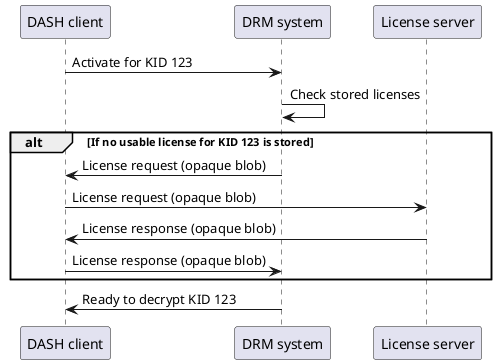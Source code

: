 @startuml

participant "DASH client" as Client
participant "DRM system" as CDM
participant "License server" as LS

Client -> CDM : Activate for KID 123
CDM -> CDM : Check stored licenses

alt If no usable license for KID 123 is stored
    CDM -> Client : License request (opaque blob)
    Client -> LS : License request (opaque blob)
    LS -> Client : License response (opaque blob)
    Client -> CDM : License response (opaque blob)
end

CDM -> Client : Ready to decrypt KID 123

@enduml